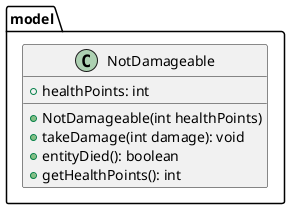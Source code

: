 @startuml
'https://plantuml.com/class-diagram

package model {
    class NotDamageable {
        + healthPoints: int

        + NotDamageable(int healthPoints)
        + takeDamage(int damage): void
        + entityDied(): boolean
        + getHealthPoints(): int
    }
}

@enduml